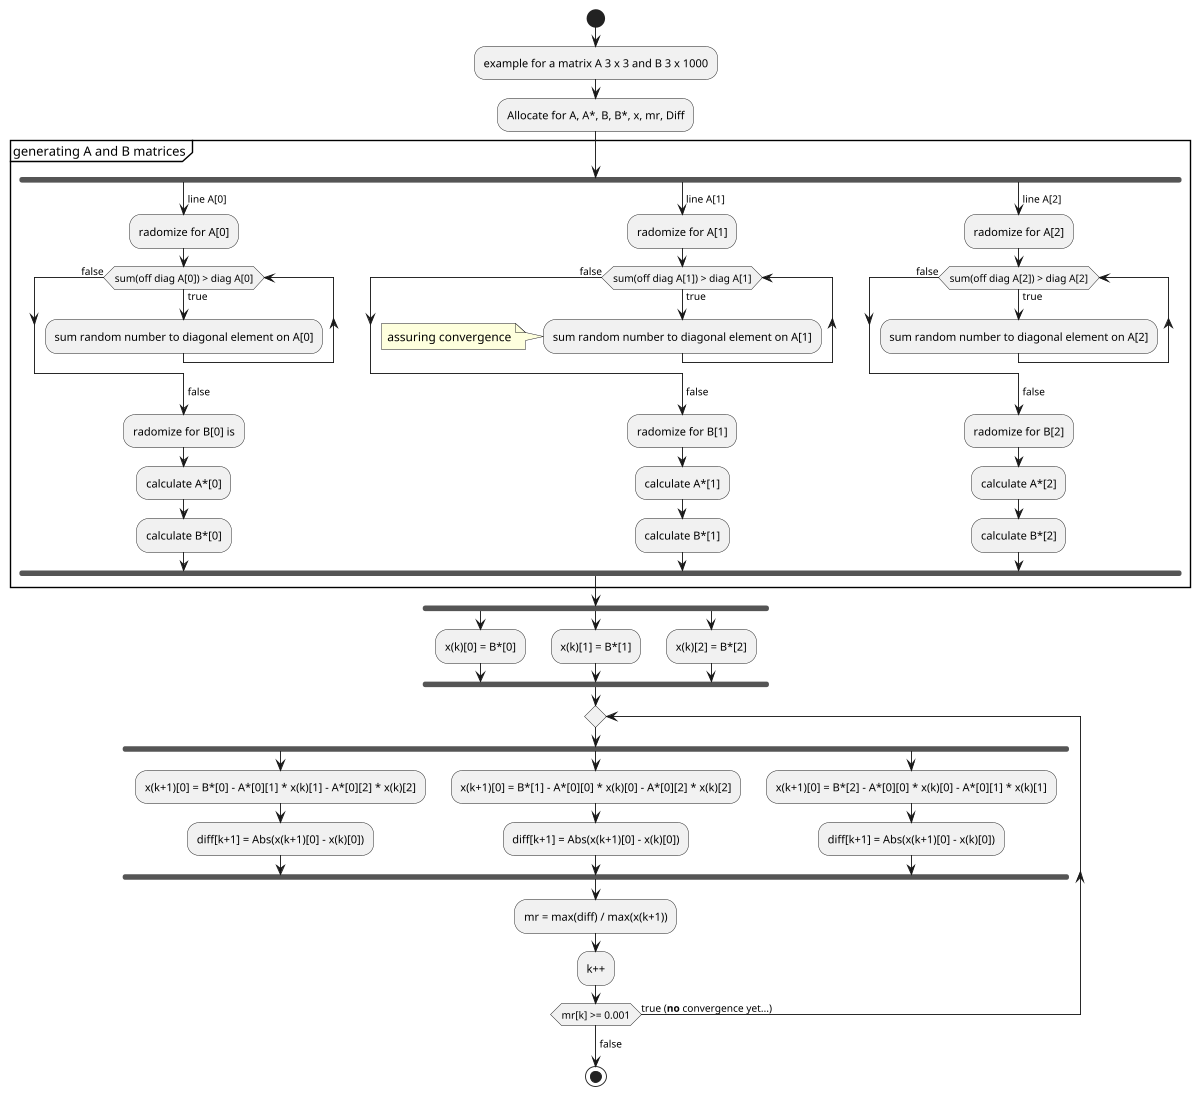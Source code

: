 @startuml
scale 1200 width

start

:example for a matrix A 3 x 3 and B 3 x 1000;

:Allocate for A, A*, B, B*, x, mr, Diff;

partition "generating A and B matrices" {
    fork
        ->line A[0];
        :radomize for A[0];
        while (sum(off diag A[0]) > diag A[0]) is (true)
            :sum random number to diagonal element on A[0];
        end while (false)
        ->false;
        :radomize for B[0] is;
        :calculate A*[0];
        :calculate B*[0];
    fork again
        ->line A[1];
        :radomize for A[1];
        while (sum(off diag A[1]) > diag A[1]) is (true)
            :sum random number to diagonal element on A[1];
        end while (false)
        note left
            assuring convergence
        end note
        ->false;
        :radomize for B[1];
        :calculate A*[1];
        :calculate B*[1];
    fork again
        ->line A[2];
        :radomize for A[2];
        while (sum(off diag A[2]) > diag A[2]) is (true)
            :sum random number to diagonal element on A[2];
        end while (false)
        ->false;
        :radomize for B[2];
        :calculate A*[2];
        :calculate B*[2];
    end fork
}
fork
    :x(k)[0] = B*[0];
fork again
    :x(k)[1] = B*[1];
fork again
    :x(k)[2] = B*[2];
end fork
':Convergence Test on A* matrix\n[reads A*];

repeat
    fork
        :x(k+1)[0] = B*[0] - A*[0][1] * x(k)[1] - A*[0][2] * x(k)[2];
        :diff[k+1] = Abs(x(k+1)[0] - x(k)[0]);
    fork again
        :x(k+1)[0] = B*[1] - A*[0][0] * x(k)[0] - A*[0][2] * x(k)[2];
        :diff[k+1] = Abs(x(k+1)[0] - x(k)[0]);
    fork again
        :x(k+1)[0] = B*[2] - A*[0][0] * x(k)[0] - A*[0][1] * x(k)[1];
        :diff[k+1] = Abs(x(k+1)[0] - x(k)[0]);
    end fork
    :mr = max(diff) / max(x(k+1));
    :k++;
repeat while (mr[k] >= 0.001) is (true (**no** convergence yet...))
->false;
stop
@enduml


@startuml
salt
{
  Just plain text
  [This is my button]
  ()  Unchecked radio
  (X) Checked radio
  []  Unchecked box
  [X] Checked box
  "Enter text here   "
  ^This is a droplist^
}
@enduml

@startuml
:<math>int_0^1f(x)dx</math>;
:<math>x^2+y_1+z_12^34</math>;
note right
Try also
<math>d/dxf(x)=lim_(h->0)(f(x+h)-f(x))/h</math>
<latex>P(y|\mathbf{x}) \mbox{ or } f(\mathbf{x})+\epsilon</latex>
end note
@enduml
